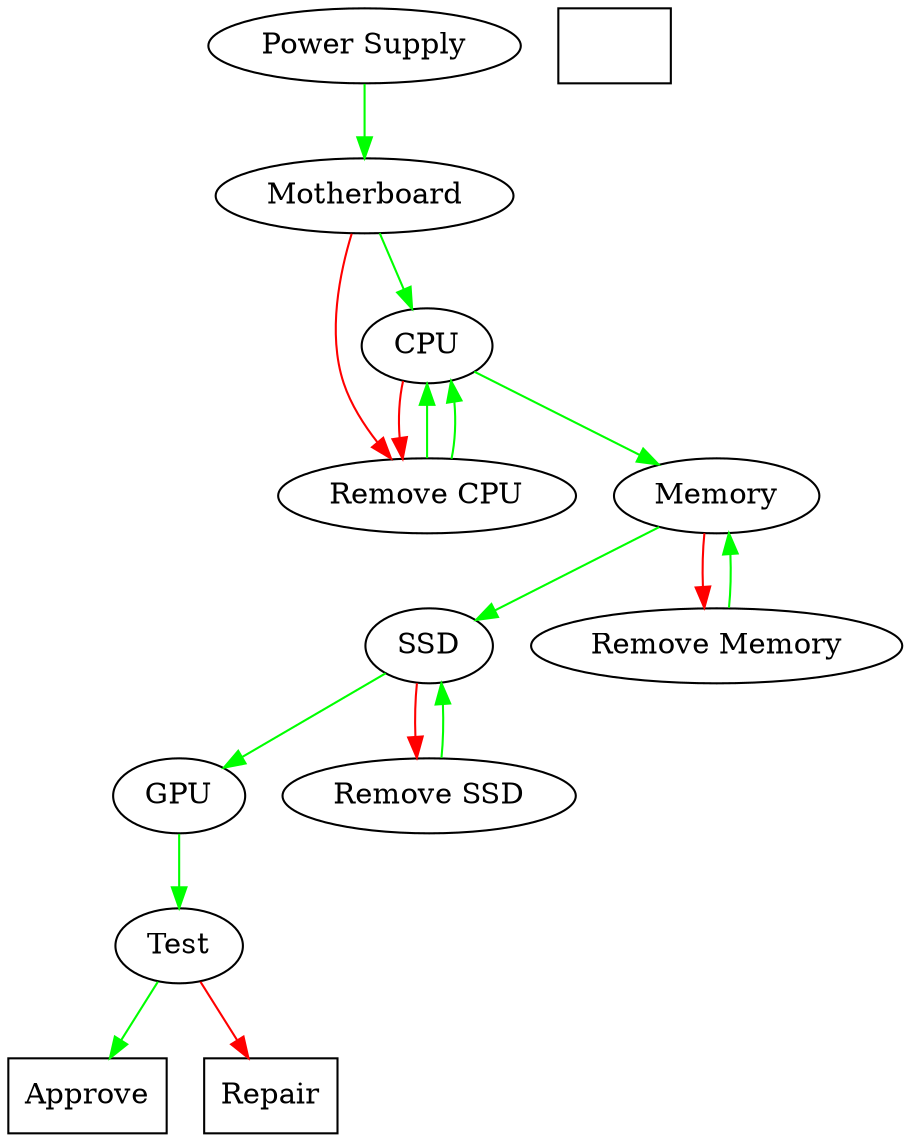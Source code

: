 digraph taskgraph {
"Power Supply"->"Motherboard" [color=green];
"Motherboard"->"CPU" [color=green];
"Motherboard"->"Remove CPU" [color=red];
"Remove CPU"->"CPU" [color=green];
"CPU"->"Memory" [color=green];
"CPU"->"Remove CPU" [color=red];
"Remove CPU"->"CPU" [color=green];
"Memory"->"SSD" [color=green];
"Memory"->"Remove Memory" [color=red];
"Remove Memory"->"Memory" [color=green];
"SSD"->"GPU" [color=green];
"SSD"->"Remove SSD" [color=red];
"Remove SSD"->"SSD" [color=green];
"GPU"->"Test" [color=green];
"" [shape=box];
"" [shape=box];
"" [shape=box];
"Test"->"Approve" [color=green];
"Test"->"Repair" [color=red];
"Repair" [shape=box];
"Approve" [shape=box];
}
